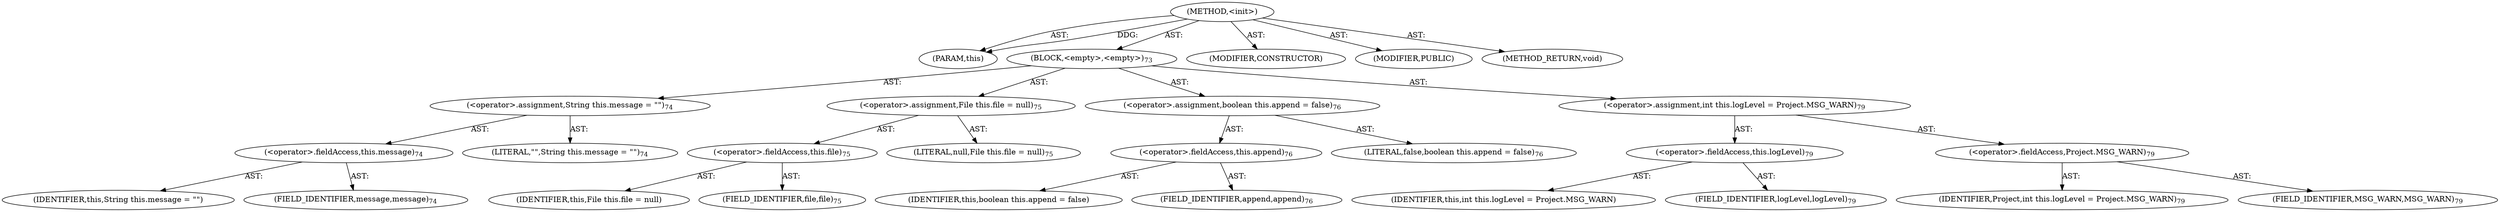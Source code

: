 digraph "&lt;init&gt;" {  
"111669149704" [label = <(METHOD,&lt;init&gt;)> ]
"115964117005" [label = <(PARAM,this)> ]
"25769803801" [label = <(BLOCK,&lt;empty&gt;,&lt;empty&gt;)<SUB>73</SUB>> ]
"30064771127" [label = <(&lt;operator&gt;.assignment,String this.message = &quot;&quot;)<SUB>74</SUB>> ]
"30064771128" [label = <(&lt;operator&gt;.fieldAccess,this.message)<SUB>74</SUB>> ]
"68719476780" [label = <(IDENTIFIER,this,String this.message = &quot;&quot;)> ]
"55834574869" [label = <(FIELD_IDENTIFIER,message,message)<SUB>74</SUB>> ]
"90194313229" [label = <(LITERAL,&quot;&quot;,String this.message = &quot;&quot;)<SUB>74</SUB>> ]
"30064771129" [label = <(&lt;operator&gt;.assignment,File this.file = null)<SUB>75</SUB>> ]
"30064771130" [label = <(&lt;operator&gt;.fieldAccess,this.file)<SUB>75</SUB>> ]
"68719476781" [label = <(IDENTIFIER,this,File this.file = null)> ]
"55834574870" [label = <(FIELD_IDENTIFIER,file,file)<SUB>75</SUB>> ]
"90194313230" [label = <(LITERAL,null,File this.file = null)<SUB>75</SUB>> ]
"30064771131" [label = <(&lt;operator&gt;.assignment,boolean this.append = false)<SUB>76</SUB>> ]
"30064771132" [label = <(&lt;operator&gt;.fieldAccess,this.append)<SUB>76</SUB>> ]
"68719476782" [label = <(IDENTIFIER,this,boolean this.append = false)> ]
"55834574871" [label = <(FIELD_IDENTIFIER,append,append)<SUB>76</SUB>> ]
"90194313231" [label = <(LITERAL,false,boolean this.append = false)<SUB>76</SUB>> ]
"30064771133" [label = <(&lt;operator&gt;.assignment,int this.logLevel = Project.MSG_WARN)<SUB>79</SUB>> ]
"30064771134" [label = <(&lt;operator&gt;.fieldAccess,this.logLevel)<SUB>79</SUB>> ]
"68719476783" [label = <(IDENTIFIER,this,int this.logLevel = Project.MSG_WARN)> ]
"55834574872" [label = <(FIELD_IDENTIFIER,logLevel,logLevel)<SUB>79</SUB>> ]
"30064771135" [label = <(&lt;operator&gt;.fieldAccess,Project.MSG_WARN)<SUB>79</SUB>> ]
"68719476784" [label = <(IDENTIFIER,Project,int this.logLevel = Project.MSG_WARN)<SUB>79</SUB>> ]
"55834574873" [label = <(FIELD_IDENTIFIER,MSG_WARN,MSG_WARN)<SUB>79</SUB>> ]
"133143986197" [label = <(MODIFIER,CONSTRUCTOR)> ]
"133143986198" [label = <(MODIFIER,PUBLIC)> ]
"128849018888" [label = <(METHOD_RETURN,void)> ]
  "111669149704" -> "115964117005"  [ label = "AST: "] 
  "111669149704" -> "25769803801"  [ label = "AST: "] 
  "111669149704" -> "133143986197"  [ label = "AST: "] 
  "111669149704" -> "133143986198"  [ label = "AST: "] 
  "111669149704" -> "128849018888"  [ label = "AST: "] 
  "25769803801" -> "30064771127"  [ label = "AST: "] 
  "25769803801" -> "30064771129"  [ label = "AST: "] 
  "25769803801" -> "30064771131"  [ label = "AST: "] 
  "25769803801" -> "30064771133"  [ label = "AST: "] 
  "30064771127" -> "30064771128"  [ label = "AST: "] 
  "30064771127" -> "90194313229"  [ label = "AST: "] 
  "30064771128" -> "68719476780"  [ label = "AST: "] 
  "30064771128" -> "55834574869"  [ label = "AST: "] 
  "30064771129" -> "30064771130"  [ label = "AST: "] 
  "30064771129" -> "90194313230"  [ label = "AST: "] 
  "30064771130" -> "68719476781"  [ label = "AST: "] 
  "30064771130" -> "55834574870"  [ label = "AST: "] 
  "30064771131" -> "30064771132"  [ label = "AST: "] 
  "30064771131" -> "90194313231"  [ label = "AST: "] 
  "30064771132" -> "68719476782"  [ label = "AST: "] 
  "30064771132" -> "55834574871"  [ label = "AST: "] 
  "30064771133" -> "30064771134"  [ label = "AST: "] 
  "30064771133" -> "30064771135"  [ label = "AST: "] 
  "30064771134" -> "68719476783"  [ label = "AST: "] 
  "30064771134" -> "55834574872"  [ label = "AST: "] 
  "30064771135" -> "68719476784"  [ label = "AST: "] 
  "30064771135" -> "55834574873"  [ label = "AST: "] 
  "111669149704" -> "115964117005"  [ label = "DDG: "] 
}
